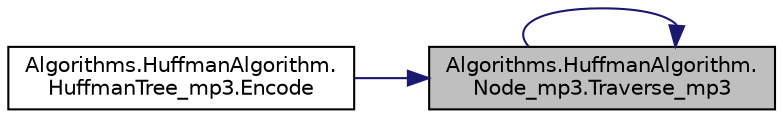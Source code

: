 digraph "Algorithms.HuffmanAlgorithm.Node_mp3.Traverse_mp3"
{
 // INTERACTIVE_SVG=YES
 // LATEX_PDF_SIZE
  edge [fontname="Helvetica",fontsize="10",labelfontname="Helvetica",labelfontsize="10"];
  node [fontname="Helvetica",fontsize="10",shape=record];
  rankdir="RL";
  Node1 [label="Algorithms.HuffmanAlgorithm.\lNode_mp3.Traverse_mp3",height=0.2,width=0.4,color="black", fillcolor="grey75", style="filled", fontcolor="black",tooltip=" "];
  Node1 -> Node2 [dir="back",color="midnightblue",fontsize="10",style="solid",fontname="Helvetica"];
  Node2 [label="Algorithms.HuffmanAlgorithm.\lHuffmanTree_mp3.Encode",height=0.2,width=0.4,color="black", fillcolor="white", style="filled",URL="$dc/ddf/a00067.html#a3b4517a2b3a8946eae476a8044713ae0",tooltip=" "];
  Node1 -> Node1 [dir="back",color="midnightblue",fontsize="10",style="solid",fontname="Helvetica"];
}
